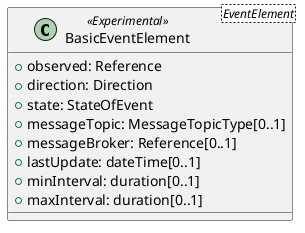 @startuml
class BasicEventElement<EventElement> <<Experimental>> {
  +observed: Reference
  +direction: Direction
  +state: StateOfEvent
  +messageTopic: MessageTopicType[0..1]
  +messageBroker: Reference[0..1]
  +lastUpdate: dateTime[0..1]
  +minInterval: duration[0..1]
  +maxInterval: duration[0..1]
}
@enduml